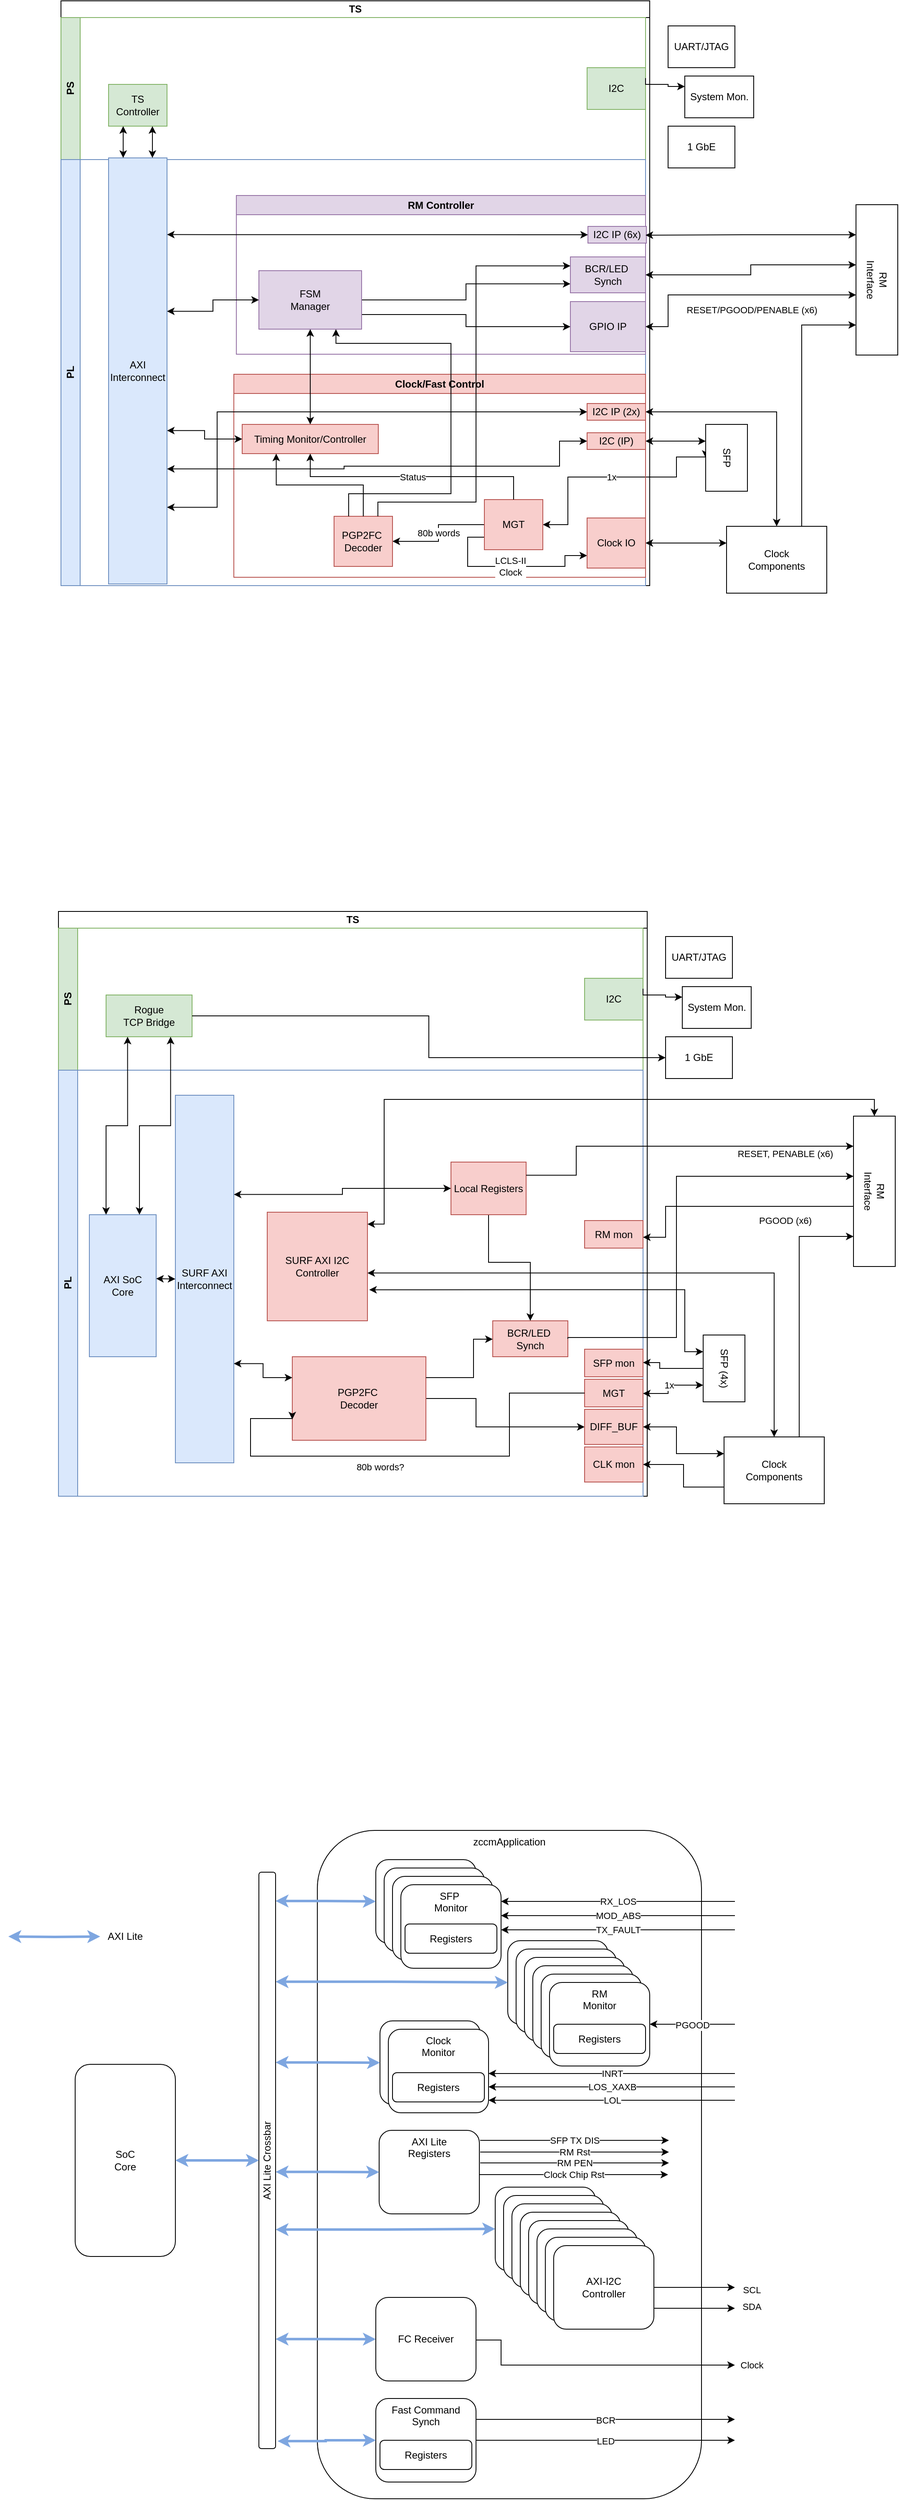 <mxfile version="24.7.7">
  <diagram name="Page-1" id="CqhaXGUnET5LxAteUmj5">
    <mxGraphModel dx="1045" dy="597" grid="1" gridSize="10" guides="1" tooltips="1" connect="1" arrows="1" fold="1" page="1" pageScale="1" pageWidth="850" pageHeight="1100" math="0" shadow="0">
      <root>
        <mxCell id="0" />
        <mxCell id="1" parent="0" />
        <mxCell id="jGBMA7z_mkr66HRz26Xp-48" value="zccmApplication" style="rounded=1;whiteSpace=wrap;html=1;verticalAlign=top;" vertex="1" parent="1">
          <mxGeometry x="380" y="2240" width="460" height="800" as="geometry" />
        </mxCell>
        <mxCell id="Aew9ZYFixLs8qTHqgGnk-2" value="TS" style="swimlane;whiteSpace=wrap;html=1;startSize=20;" parent="1" vertex="1">
          <mxGeometry x="73" y="50" width="705" height="700" as="geometry" />
        </mxCell>
        <mxCell id="Aew9ZYFixLs8qTHqgGnk-7" value="PS" style="swimlane;horizontal=0;whiteSpace=wrap;html=1;startSize=23;fillColor=#d5e8d4;strokeColor=#82b366;" parent="Aew9ZYFixLs8qTHqgGnk-2" vertex="1">
          <mxGeometry y="20" width="700" height="170" as="geometry">
            <mxRectangle y="20" width="50" height="40" as="alternateBounds" />
          </mxGeometry>
        </mxCell>
        <mxCell id="Aew9ZYFixLs8qTHqgGnk-25" value="I2C" style="rounded=0;whiteSpace=wrap;html=1;fillColor=#d5e8d4;strokeColor=#82b366;" parent="Aew9ZYFixLs8qTHqgGnk-7" vertex="1">
          <mxGeometry x="630" y="60" width="70" height="50" as="geometry" />
        </mxCell>
        <mxCell id="GRR1u5Q0CJ5hzIqDat_0-5" value="TS Controller" style="rounded=0;whiteSpace=wrap;html=1;fillColor=#d5e8d4;strokeColor=#82b366;" parent="Aew9ZYFixLs8qTHqgGnk-7" vertex="1">
          <mxGeometry x="57" y="80" width="70" height="50" as="geometry" />
        </mxCell>
        <mxCell id="Aew9ZYFixLs8qTHqgGnk-9" value="PL" style="swimlane;horizontal=0;whiteSpace=wrap;html=1;startSize=23;fillColor=#dae8fc;strokeColor=#6c8ebf;" parent="Aew9ZYFixLs8qTHqgGnk-2" vertex="1">
          <mxGeometry y="190" width="700" height="510" as="geometry">
            <mxRectangle y="30" width="50" height="40" as="alternateBounds" />
          </mxGeometry>
        </mxCell>
        <mxCell id="Aew9ZYFixLs8qTHqgGnk-12" value="AXI&lt;br&gt;Interconnect" style="rounded=0;whiteSpace=wrap;html=1;points=[[0,0,0,0,0],[0,0.25,0,0,0],[0,0.5,0,0,0],[0,0.75,0,0,0],[0,1,0,0,0],[0.25,0,0,0,0],[0.25,1,0,0,0],[0.5,0,0,0,0],[0.5,1,0,0,0],[0.75,0,0,0,0],[0.75,1,0,0,0],[1,0,0,0,0],[1,0.09,0,0,0],[1,0.18,0,0,0],[1,0.27,0,0,0],[1,0.36,0,0,0],[1,0.45,0,0,0],[1,0.55,0,0,0],[1,0.64,0,0,0],[1,0.73,0,0,0],[1,0.82,0,0,0],[1,0.91,0,0,0],[1,1,0,0,0]];fillColor=#dae8fc;strokeColor=#6c8ebf;" parent="Aew9ZYFixLs8qTHqgGnk-9" vertex="1">
          <mxGeometry x="57" y="-2" width="70" height="510" as="geometry" />
        </mxCell>
        <mxCell id="Aew9ZYFixLs8qTHqgGnk-63" value="RM Controller" style="swimlane;whiteSpace=wrap;html=1;shadow=0;fillColor=#e1d5e7;strokeColor=#9673a6;" parent="Aew9ZYFixLs8qTHqgGnk-9" vertex="1">
          <mxGeometry x="210" y="43" width="490" height="190" as="geometry">
            <mxRectangle x="210" y="43" width="110" height="30" as="alternateBounds" />
          </mxGeometry>
        </mxCell>
        <mxCell id="Aew9ZYFixLs8qTHqgGnk-15" value="I2C IP (6x)" style="rounded=0;whiteSpace=wrap;html=1;fillColor=#e1d5e7;strokeColor=#9673a6;" parent="Aew9ZYFixLs8qTHqgGnk-63" vertex="1">
          <mxGeometry x="421" y="37" width="70" height="20" as="geometry" />
        </mxCell>
        <mxCell id="Aew9ZYFixLs8qTHqgGnk-67" value="GPIO IP" style="rounded=0;whiteSpace=wrap;html=1;fillColor=#e1d5e7;strokeColor=#9673a6;" parent="Aew9ZYFixLs8qTHqgGnk-63" vertex="1">
          <mxGeometry x="400" y="127" width="90" height="60" as="geometry" />
        </mxCell>
        <mxCell id="cQSuOGyOB_pb9bCfW72r-6" style="edgeStyle=orthogonalEdgeStyle;rounded=0;orthogonalLoop=1;jettySize=auto;html=1;exitX=1;exitY=0.75;exitDx=0;exitDy=0;entryX=0;entryY=0.5;entryDx=0;entryDy=0;" parent="Aew9ZYFixLs8qTHqgGnk-63" source="cQSuOGyOB_pb9bCfW72r-3" target="Aew9ZYFixLs8qTHqgGnk-67" edge="1">
          <mxGeometry relative="1" as="geometry" />
        </mxCell>
        <mxCell id="cQSuOGyOB_pb9bCfW72r-7" style="edgeStyle=orthogonalEdgeStyle;rounded=0;orthogonalLoop=1;jettySize=auto;html=1;exitX=1;exitY=0.5;exitDx=0;exitDy=0;entryX=0;entryY=0.75;entryDx=0;entryDy=0;" parent="Aew9ZYFixLs8qTHqgGnk-63" source="cQSuOGyOB_pb9bCfW72r-3" target="cQSuOGyOB_pb9bCfW72r-4" edge="1">
          <mxGeometry relative="1" as="geometry" />
        </mxCell>
        <mxCell id="cQSuOGyOB_pb9bCfW72r-3" value="FSM&lt;br&gt;Manager" style="rounded=0;whiteSpace=wrap;html=1;fillColor=#e1d5e7;strokeColor=#9673a6;" parent="Aew9ZYFixLs8qTHqgGnk-63" vertex="1">
          <mxGeometry x="27" y="90" width="123" height="70" as="geometry" />
        </mxCell>
        <mxCell id="cQSuOGyOB_pb9bCfW72r-4" value="BCR/LED&amp;nbsp;&lt;br&gt;Synch" style="rounded=0;whiteSpace=wrap;html=1;fillColor=#e1d5e7;strokeColor=#9673a6;" parent="Aew9ZYFixLs8qTHqgGnk-63" vertex="1">
          <mxGeometry x="400" y="73.5" width="90" height="43" as="geometry" />
        </mxCell>
        <mxCell id="cQSuOGyOB_pb9bCfW72r-9" style="edgeStyle=orthogonalEdgeStyle;rounded=0;orthogonalLoop=1;jettySize=auto;html=1;exitX=0;exitY=0.5;exitDx=0;exitDy=0;entryX=1;entryY=0.18;entryDx=0;entryDy=0;entryPerimeter=0;startArrow=classic;startFill=1;" parent="Aew9ZYFixLs8qTHqgGnk-9" source="Aew9ZYFixLs8qTHqgGnk-15" target="Aew9ZYFixLs8qTHqgGnk-12" edge="1">
          <mxGeometry relative="1" as="geometry">
            <Array as="points">
              <mxPoint x="127" y="90" />
            </Array>
          </mxGeometry>
        </mxCell>
        <mxCell id="cQSuOGyOB_pb9bCfW72r-13" style="edgeStyle=orthogonalEdgeStyle;rounded=0;orthogonalLoop=1;jettySize=auto;html=1;exitX=0;exitY=0.5;exitDx=0;exitDy=0;entryX=1;entryY=0.36;entryDx=0;entryDy=0;entryPerimeter=0;startArrow=classic;startFill=1;" parent="Aew9ZYFixLs8qTHqgGnk-9" source="cQSuOGyOB_pb9bCfW72r-3" target="Aew9ZYFixLs8qTHqgGnk-12" edge="1">
          <mxGeometry relative="1" as="geometry" />
        </mxCell>
        <mxCell id="GRR1u5Q0CJ5hzIqDat_0-6" style="edgeStyle=orthogonalEdgeStyle;rounded=0;orthogonalLoop=1;jettySize=auto;html=1;exitX=0.25;exitY=1;exitDx=0;exitDy=0;entryX=0.25;entryY=0;entryDx=0;entryDy=0;entryPerimeter=0;startArrow=classic;startFill=1;" parent="Aew9ZYFixLs8qTHqgGnk-2" source="GRR1u5Q0CJ5hzIqDat_0-5" target="Aew9ZYFixLs8qTHqgGnk-12" edge="1">
          <mxGeometry relative="1" as="geometry" />
        </mxCell>
        <mxCell id="GRR1u5Q0CJ5hzIqDat_0-7" style="edgeStyle=orthogonalEdgeStyle;rounded=0;orthogonalLoop=1;jettySize=auto;html=1;exitX=0.75;exitY=1;exitDx=0;exitDy=0;entryX=0.75;entryY=0;entryDx=0;entryDy=0;entryPerimeter=0;startArrow=classic;startFill=1;" parent="Aew9ZYFixLs8qTHqgGnk-2" source="GRR1u5Q0CJ5hzIqDat_0-5" target="Aew9ZYFixLs8qTHqgGnk-12" edge="1">
          <mxGeometry relative="1" as="geometry" />
        </mxCell>
        <mxCell id="GRR1u5Q0CJ5hzIqDat_0-3" value="" style="edgeStyle=orthogonalEdgeStyle;rounded=0;orthogonalLoop=1;jettySize=auto;html=1;exitX=0.2;exitY=1;exitDx=0;exitDy=0;exitPerimeter=0;entryX=1;entryY=0.25;entryDx=0;entryDy=0;startArrow=classic;startFill=1;" parent="1" source="Aew9ZYFixLs8qTHqgGnk-18" target="Aew9ZYFixLs8qTHqgGnk-63" edge="1">
          <mxGeometry relative="1" as="geometry" />
        </mxCell>
        <mxCell id="Aew9ZYFixLs8qTHqgGnk-18" value="RM&lt;br&gt;Interface" style="rounded=0;whiteSpace=wrap;html=1;rotation=90;points=[[0,0,0,0,0],[0,0.2,0,0,0],[0,0.25,0,0,0],[0,0.4,0,0,0],[0,0.5,0,0,0],[0,0.6,0,0,0],[0,0.75,0,0,0],[0,0.8,0,0,0],[0,1,0,0,0],[0.2,1,0,0,0],[0.25,0,0,0,0],[0.4,1,0,0,0],[0.5,0,0,0,0],[0.6,1,0,0,0],[0.75,0,0,0,0],[0.8,1,0,0,0],[1,0,0,0,0],[1,0.25,0,0,0],[1,0.5,0,0,0],[1,0.75,0,0,0],[1,1,0,0,0]];" parent="1" vertex="1">
          <mxGeometry x="960" y="359" width="180" height="50" as="geometry" />
        </mxCell>
        <mxCell id="Aew9ZYFixLs8qTHqgGnk-44" value="1x" style="edgeStyle=orthogonalEdgeStyle;rounded=0;orthogonalLoop=1;jettySize=auto;html=1;exitX=0.5;exitY=1;exitDx=0;exitDy=0;entryX=1;entryY=0.5;entryDx=0;entryDy=0;startArrow=classic;startFill=1;" parent="1" source="Aew9ZYFixLs8qTHqgGnk-20" target="Aew9ZYFixLs8qTHqgGnk-32" edge="1">
          <mxGeometry relative="1" as="geometry">
            <Array as="points">
              <mxPoint x="810" y="596" />
              <mxPoint x="810" y="620" />
              <mxPoint x="680" y="620" />
              <mxPoint x="680" y="677" />
            </Array>
          </mxGeometry>
        </mxCell>
        <mxCell id="Aew9ZYFixLs8qTHqgGnk-57" style="edgeStyle=orthogonalEdgeStyle;rounded=0;orthogonalLoop=1;jettySize=auto;html=1;exitX=0.25;exitY=1;exitDx=0;exitDy=0;entryX=1;entryY=0.5;entryDx=0;entryDy=0;startArrow=classic;startFill=1;" parent="1" source="Aew9ZYFixLs8qTHqgGnk-20" target="Aew9ZYFixLs8qTHqgGnk-17" edge="1">
          <mxGeometry relative="1" as="geometry" />
        </mxCell>
        <mxCell id="Aew9ZYFixLs8qTHqgGnk-20" value="SFP" style="rounded=0;whiteSpace=wrap;html=1;rotation=90;" parent="1" vertex="1">
          <mxGeometry x="830" y="572" width="80" height="50" as="geometry" />
        </mxCell>
        <mxCell id="Aew9ZYFixLs8qTHqgGnk-23" value="System Mon." style="rounded=0;whiteSpace=wrap;html=1;rotation=0;" parent="1" vertex="1">
          <mxGeometry x="820" y="140" width="82.5" height="50" as="geometry" />
        </mxCell>
        <mxCell id="Aew9ZYFixLs8qTHqgGnk-49" style="edgeStyle=orthogonalEdgeStyle;rounded=0;orthogonalLoop=1;jettySize=auto;html=1;exitX=0.5;exitY=0;exitDx=0;exitDy=0;entryX=1;entryY=0.5;entryDx=0;entryDy=0;startArrow=classic;startFill=1;" parent="1" source="Aew9ZYFixLs8qTHqgGnk-27" target="Aew9ZYFixLs8qTHqgGnk-31" edge="1">
          <mxGeometry relative="1" as="geometry">
            <Array as="points">
              <mxPoint x="930" y="542" />
            </Array>
          </mxGeometry>
        </mxCell>
        <mxCell id="Aew9ZYFixLs8qTHqgGnk-51" style="edgeStyle=orthogonalEdgeStyle;rounded=0;orthogonalLoop=1;jettySize=auto;html=1;exitX=0;exitY=0.25;exitDx=0;exitDy=0;entryX=1;entryY=0.5;entryDx=0;entryDy=0;startArrow=classic;startFill=1;" parent="1" source="Aew9ZYFixLs8qTHqgGnk-27" target="Aew9ZYFixLs8qTHqgGnk-28" edge="1">
          <mxGeometry relative="1" as="geometry">
            <Array as="points">
              <mxPoint x="870" y="699" />
            </Array>
          </mxGeometry>
        </mxCell>
        <mxCell id="cQSuOGyOB_pb9bCfW72r-11" style="edgeStyle=orthogonalEdgeStyle;rounded=0;orthogonalLoop=1;jettySize=auto;html=1;exitX=0.75;exitY=0;exitDx=0;exitDy=0;entryX=0.8;entryY=1;entryDx=0;entryDy=0;entryPerimeter=0;" parent="1" source="Aew9ZYFixLs8qTHqgGnk-27" target="Aew9ZYFixLs8qTHqgGnk-18" edge="1">
          <mxGeometry relative="1" as="geometry">
            <Array as="points">
              <mxPoint x="960" y="438" />
            </Array>
          </mxGeometry>
        </mxCell>
        <mxCell id="Aew9ZYFixLs8qTHqgGnk-27" value="Clock&lt;br&gt;Components" style="rounded=0;whiteSpace=wrap;html=1;rotation=0;" parent="1" vertex="1">
          <mxGeometry x="870" y="679" width="120" height="80" as="geometry" />
        </mxCell>
        <mxCell id="Aew9ZYFixLs8qTHqgGnk-29" value="1 GbE" style="rounded=0;whiteSpace=wrap;html=1;rotation=0;" parent="1" vertex="1">
          <mxGeometry x="800" y="200" width="80" height="50" as="geometry" />
        </mxCell>
        <mxCell id="Aew9ZYFixLs8qTHqgGnk-30" value="UART/JTAG" style="rounded=0;whiteSpace=wrap;html=1;rotation=0;" parent="1" vertex="1">
          <mxGeometry x="800" y="80" width="80" height="50" as="geometry" />
        </mxCell>
        <mxCell id="Aew9ZYFixLs8qTHqgGnk-53" value="Clock/Fast Control" style="swimlane;whiteSpace=wrap;html=1;fillColor=#f8cecc;strokeColor=#b85450;" parent="1" vertex="1">
          <mxGeometry x="280" y="497" width="493" height="243" as="geometry">
            <mxRectangle x="280" y="497" width="140" height="30" as="alternateBounds" />
          </mxGeometry>
        </mxCell>
        <mxCell id="Aew9ZYFixLs8qTHqgGnk-33" value="Timing Monitor/Controller" style="rounded=0;whiteSpace=wrap;html=1;fillColor=#f8cecc;strokeColor=#b85450;" parent="Aew9ZYFixLs8qTHqgGnk-53" vertex="1">
          <mxGeometry x="10" y="60" width="163" height="35" as="geometry" />
        </mxCell>
        <mxCell id="Aew9ZYFixLs8qTHqgGnk-59" value="80b words" style="edgeStyle=orthogonalEdgeStyle;rounded=0;orthogonalLoop=1;jettySize=auto;html=1;exitX=0;exitY=0.5;exitDx=0;exitDy=0;entryX=1;entryY=0.5;entryDx=0;entryDy=0;" parent="Aew9ZYFixLs8qTHqgGnk-53" source="Aew9ZYFixLs8qTHqgGnk-32" target="Aew9ZYFixLs8qTHqgGnk-21" edge="1">
          <mxGeometry relative="1" as="geometry" />
        </mxCell>
        <mxCell id="cQSuOGyOB_pb9bCfW72r-1" value="LCLS-II&lt;br&gt;Clock" style="edgeStyle=orthogonalEdgeStyle;rounded=0;orthogonalLoop=1;jettySize=auto;html=1;exitX=0;exitY=0.75;exitDx=0;exitDy=0;entryX=0;entryY=0.75;entryDx=0;entryDy=0;" parent="Aew9ZYFixLs8qTHqgGnk-53" source="Aew9ZYFixLs8qTHqgGnk-32" target="Aew9ZYFixLs8qTHqgGnk-28" edge="1">
          <mxGeometry relative="1" as="geometry">
            <mxPoint x="50" y="-47" as="targetPoint" />
          </mxGeometry>
        </mxCell>
        <mxCell id="Aew9ZYFixLs8qTHqgGnk-32" value="MGT" style="rounded=0;whiteSpace=wrap;html=1;fillColor=#f8cecc;strokeColor=#b85450;" parent="Aew9ZYFixLs8qTHqgGnk-53" vertex="1">
          <mxGeometry x="300" y="150" width="70" height="60" as="geometry" />
        </mxCell>
        <mxCell id="Aew9ZYFixLs8qTHqgGnk-17" value="I2C (IP)" style="rounded=0;whiteSpace=wrap;html=1;fillColor=#f8cecc;strokeColor=#b85450;" parent="Aew9ZYFixLs8qTHqgGnk-53" vertex="1">
          <mxGeometry x="423" y="70" width="70" height="20" as="geometry" />
        </mxCell>
        <mxCell id="Aew9ZYFixLs8qTHqgGnk-21" value="PGP2FC&amp;nbsp;&lt;br&gt;Decoder" style="rounded=0;whiteSpace=wrap;html=1;fillColor=#f8cecc;strokeColor=#b85450;" parent="Aew9ZYFixLs8qTHqgGnk-53" vertex="1">
          <mxGeometry x="120" y="170" width="70" height="60" as="geometry" />
        </mxCell>
        <mxCell id="Aew9ZYFixLs8qTHqgGnk-28" value="Clock IO" style="rounded=0;whiteSpace=wrap;html=1;fillColor=#f8cecc;strokeColor=#b85450;" parent="Aew9ZYFixLs8qTHqgGnk-53" vertex="1">
          <mxGeometry x="423" y="172" width="70" height="60" as="geometry" />
        </mxCell>
        <mxCell id="Aew9ZYFixLs8qTHqgGnk-31" value="I2C IP (2x)" style="rounded=0;whiteSpace=wrap;html=1;fillColor=#f8cecc;strokeColor=#b85450;" parent="Aew9ZYFixLs8qTHqgGnk-53" vertex="1">
          <mxGeometry x="423" y="35" width="70" height="20" as="geometry" />
        </mxCell>
        <mxCell id="Aew9ZYFixLs8qTHqgGnk-42" value="Status" style="edgeStyle=orthogonalEdgeStyle;rounded=0;orthogonalLoop=1;jettySize=auto;html=1;exitX=0.5;exitY=0;exitDx=0;exitDy=0;entryX=0.5;entryY=1;entryDx=0;entryDy=0;" parent="Aew9ZYFixLs8qTHqgGnk-53" source="Aew9ZYFixLs8qTHqgGnk-32" target="Aew9ZYFixLs8qTHqgGnk-33" edge="1">
          <mxGeometry x="-0.004" relative="1" as="geometry">
            <mxPoint as="offset" />
          </mxGeometry>
        </mxCell>
        <mxCell id="Aew9ZYFixLs8qTHqgGnk-39" style="edgeStyle=orthogonalEdgeStyle;rounded=0;orthogonalLoop=1;jettySize=auto;html=1;exitX=0.25;exitY=1;exitDx=0;exitDy=0;entryX=0.5;entryY=0;entryDx=0;entryDy=0;startArrow=classic;startFill=1;endArrow=none;endFill=0;" parent="Aew9ZYFixLs8qTHqgGnk-53" source="Aew9ZYFixLs8qTHqgGnk-33" target="Aew9ZYFixLs8qTHqgGnk-21" edge="1">
          <mxGeometry relative="1" as="geometry" />
        </mxCell>
        <mxCell id="cQSuOGyOB_pb9bCfW72r-2" style="edgeStyle=orthogonalEdgeStyle;rounded=0;orthogonalLoop=1;jettySize=auto;html=1;exitX=1;exitY=0.25;exitDx=0;exitDy=0;entryX=0;entryY=0.25;entryDx=0;entryDy=0;" parent="1" source="Aew9ZYFixLs8qTHqgGnk-25" target="Aew9ZYFixLs8qTHqgGnk-23" edge="1">
          <mxGeometry relative="1" as="geometry">
            <Array as="points">
              <mxPoint x="773" y="150" />
              <mxPoint x="800" y="150" />
            </Array>
          </mxGeometry>
        </mxCell>
        <mxCell id="cQSuOGyOB_pb9bCfW72r-5" style="edgeStyle=orthogonalEdgeStyle;rounded=0;orthogonalLoop=1;jettySize=auto;html=1;exitX=0.75;exitY=0;exitDx=0;exitDy=0;entryX=0;entryY=0.25;entryDx=0;entryDy=0;" parent="1" source="Aew9ZYFixLs8qTHqgGnk-21" target="cQSuOGyOB_pb9bCfW72r-4" edge="1">
          <mxGeometry relative="1" as="geometry">
            <Array as="points">
              <mxPoint x="453" y="650" />
              <mxPoint x="570" y="650" />
              <mxPoint x="570" y="367" />
            </Array>
          </mxGeometry>
        </mxCell>
        <mxCell id="cQSuOGyOB_pb9bCfW72r-8" style="edgeStyle=orthogonalEdgeStyle;rounded=0;orthogonalLoop=1;jettySize=auto;html=1;exitX=0.5;exitY=0;exitDx=0;exitDy=0;entryX=0.5;entryY=1;entryDx=0;entryDy=0;startArrow=classic;startFill=1;" parent="1" source="Aew9ZYFixLs8qTHqgGnk-33" target="cQSuOGyOB_pb9bCfW72r-3" edge="1">
          <mxGeometry relative="1" as="geometry" />
        </mxCell>
        <mxCell id="cQSuOGyOB_pb9bCfW72r-10" style="edgeStyle=orthogonalEdgeStyle;rounded=0;orthogonalLoop=1;jettySize=auto;html=1;exitX=0;exitY=0.5;exitDx=0;exitDy=0;entryX=1;entryY=0.64;entryDx=0;entryDy=0;entryPerimeter=0;startArrow=classic;startFill=1;" parent="1" source="Aew9ZYFixLs8qTHqgGnk-33" target="Aew9ZYFixLs8qTHqgGnk-12" edge="1">
          <mxGeometry relative="1" as="geometry" />
        </mxCell>
        <mxCell id="cQSuOGyOB_pb9bCfW72r-12" style="edgeStyle=orthogonalEdgeStyle;rounded=0;orthogonalLoop=1;jettySize=auto;html=1;exitX=0.25;exitY=0;exitDx=0;exitDy=0;entryX=0.75;entryY=1;entryDx=0;entryDy=0;" parent="1" source="Aew9ZYFixLs8qTHqgGnk-21" target="cQSuOGyOB_pb9bCfW72r-3" edge="1">
          <mxGeometry relative="1" as="geometry">
            <Array as="points">
              <mxPoint x="418" y="640" />
              <mxPoint x="540" y="640" />
              <mxPoint x="540" y="460" />
              <mxPoint x="402" y="460" />
            </Array>
          </mxGeometry>
        </mxCell>
        <mxCell id="GRR1u5Q0CJ5hzIqDat_0-1" value="RESET/PGOOD/PENABLE (x6)" style="edgeStyle=orthogonalEdgeStyle;rounded=0;orthogonalLoop=1;jettySize=auto;html=1;exitX=1;exitY=0.5;exitDx=0;exitDy=0;entryX=0.6;entryY=1;entryDx=0;entryDy=0;startArrow=classic;startFill=1;entryPerimeter=0;" parent="1" source="Aew9ZYFixLs8qTHqgGnk-67" target="Aew9ZYFixLs8qTHqgGnk-18" edge="1">
          <mxGeometry x="0.138" y="-18" relative="1" as="geometry">
            <Array as="points">
              <mxPoint x="800" y="440" />
              <mxPoint x="800" y="402" />
            </Array>
            <mxPoint as="offset" />
          </mxGeometry>
        </mxCell>
        <mxCell id="GRR1u5Q0CJ5hzIqDat_0-2" style="edgeStyle=orthogonalEdgeStyle;rounded=0;orthogonalLoop=1;jettySize=auto;html=1;exitX=1;exitY=0.5;exitDx=0;exitDy=0;entryX=0.4;entryY=1;entryDx=0;entryDy=0;startArrow=classic;startFill=1;entryPerimeter=0;" parent="1" source="cQSuOGyOB_pb9bCfW72r-4" target="Aew9ZYFixLs8qTHqgGnk-18" edge="1">
          <mxGeometry relative="1" as="geometry" />
        </mxCell>
        <mxCell id="Aew9ZYFixLs8qTHqgGnk-58" style="edgeStyle=orthogonalEdgeStyle;rounded=0;orthogonalLoop=1;jettySize=auto;html=1;exitX=1;exitY=0.73;exitDx=0;exitDy=0;entryX=0;entryY=0.5;entryDx=0;entryDy=0;startArrow=classic;startFill=1;exitPerimeter=0;" parent="1" source="Aew9ZYFixLs8qTHqgGnk-12" target="Aew9ZYFixLs8qTHqgGnk-17" edge="1">
          <mxGeometry relative="1" as="geometry">
            <Array as="points">
              <mxPoint x="412" y="610" />
              <mxPoint x="412" y="607" />
              <mxPoint x="670" y="607" />
              <mxPoint x="670" y="577" />
            </Array>
          </mxGeometry>
        </mxCell>
        <mxCell id="Aew9ZYFixLs8qTHqgGnk-60" style="edgeStyle=orthogonalEdgeStyle;rounded=0;orthogonalLoop=1;jettySize=auto;html=1;exitX=1;exitY=0.82;exitDx=0;exitDy=0;entryX=0;entryY=0.5;entryDx=0;entryDy=0;startArrow=classic;startFill=1;exitPerimeter=0;" parent="1" source="Aew9ZYFixLs8qTHqgGnk-12" target="Aew9ZYFixLs8qTHqgGnk-31" edge="1">
          <mxGeometry relative="1" as="geometry">
            <Array as="points">
              <mxPoint x="260" y="656" />
              <mxPoint x="260" y="542" />
            </Array>
          </mxGeometry>
        </mxCell>
        <mxCell id="hc3b9Kr4oLnEkPz5UK-X-1" value="TS" style="swimlane;whiteSpace=wrap;html=1;startSize=20;" parent="1" vertex="1">
          <mxGeometry x="70" y="1140" width="705" height="700" as="geometry" />
        </mxCell>
        <mxCell id="hc3b9Kr4oLnEkPz5UK-X-2" value="PS" style="swimlane;horizontal=0;whiteSpace=wrap;html=1;startSize=23;fillColor=#d5e8d4;strokeColor=#82b366;" parent="hc3b9Kr4oLnEkPz5UK-X-1" vertex="1">
          <mxGeometry y="20" width="700" height="170" as="geometry">
            <mxRectangle y="20" width="50" height="40" as="alternateBounds" />
          </mxGeometry>
        </mxCell>
        <mxCell id="hc3b9Kr4oLnEkPz5UK-X-3" value="I2C" style="rounded=0;whiteSpace=wrap;html=1;fillColor=#d5e8d4;strokeColor=#82b366;" parent="hc3b9Kr4oLnEkPz5UK-X-2" vertex="1">
          <mxGeometry x="630" y="60" width="70" height="50" as="geometry" />
        </mxCell>
        <mxCell id="hc3b9Kr4oLnEkPz5UK-X-4" value="Rogue&lt;br&gt;TCP Bridge" style="rounded=0;whiteSpace=wrap;html=1;fillColor=#d5e8d4;strokeColor=#82b366;" parent="hc3b9Kr4oLnEkPz5UK-X-2" vertex="1">
          <mxGeometry x="57" y="80" width="103" height="50" as="geometry" />
        </mxCell>
        <mxCell id="hc3b9Kr4oLnEkPz5UK-X-5" value="PL" style="swimlane;horizontal=0;whiteSpace=wrap;html=1;startSize=23;fillColor=#dae8fc;strokeColor=#6c8ebf;" parent="hc3b9Kr4oLnEkPz5UK-X-1" vertex="1">
          <mxGeometry y="190" width="700" height="510" as="geometry">
            <mxRectangle y="30" width="50" height="40" as="alternateBounds" />
          </mxGeometry>
        </mxCell>
        <mxCell id="hc3b9Kr4oLnEkPz5UK-X-6" value="SURF AXI&lt;br&gt;Interconnect" style="rounded=0;whiteSpace=wrap;html=1;points=[[0,0,0,0,0],[0,0.25,0,0,0],[0,0.5,0,0,0],[0,0.75,0,0,0],[0,1,0,0,0],[0.25,0,0,0,0],[0.25,1,0,0,0],[0.5,0,0,0,0],[0.5,1,0,0,0],[0.75,0,0,0,0],[0.75,1,0,0,0],[1,0,0,0,0],[1,0.09,0,0,0],[1,0.18,0,0,0],[1,0.27,0,0,0],[1,0.36,0,0,0],[1,0.45,0,0,0],[1,0.55,0,0,0],[1,0.64,0,0,0],[1,0.73,0,0,0],[1,0.82,0,0,0],[1,0.91,0,0,0],[1,1,0,0,0]];fillColor=#dae8fc;strokeColor=#6c8ebf;" parent="hc3b9Kr4oLnEkPz5UK-X-5" vertex="1">
          <mxGeometry x="140" y="30" width="70" height="440" as="geometry" />
        </mxCell>
        <mxCell id="bX1xt0Oss3ZW4KLkm2Nj-4" style="edgeStyle=orthogonalEdgeStyle;rounded=0;orthogonalLoop=1;jettySize=auto;html=1;exitX=1;exitY=0.5;exitDx=0;exitDy=0;entryX=0;entryY=0.5;entryDx=0;entryDy=0;" parent="hc3b9Kr4oLnEkPz5UK-X-5" source="hc3b9Kr4oLnEkPz5UK-X-36" target="hc3b9Kr4oLnEkPz5UK-X-37" edge="1">
          <mxGeometry relative="1" as="geometry">
            <Array as="points">
              <mxPoint x="500" y="393" />
              <mxPoint x="500" y="427" />
            </Array>
          </mxGeometry>
        </mxCell>
        <mxCell id="hc3b9Kr4oLnEkPz5UK-X-36" value="PGP2FC&amp;nbsp;&lt;br&gt;Decoder" style="rounded=0;whiteSpace=wrap;html=1;fillColor=#f8cecc;strokeColor=#b85450;" parent="hc3b9Kr4oLnEkPz5UK-X-5" vertex="1">
          <mxGeometry x="280" y="343" width="160" height="100" as="geometry" />
        </mxCell>
        <mxCell id="hc3b9Kr4oLnEkPz5UK-X-13" value="BCR/LED&amp;nbsp;&lt;br&gt;Synch" style="rounded=0;whiteSpace=wrap;html=1;fillColor=#f8cecc;strokeColor=#b85450;" parent="hc3b9Kr4oLnEkPz5UK-X-5" vertex="1">
          <mxGeometry x="520" y="300" width="90" height="43" as="geometry" />
        </mxCell>
        <mxCell id="bX1xt0Oss3ZW4KLkm2Nj-2" value="SFP mon" style="rounded=0;whiteSpace=wrap;html=1;fillColor=#f8cecc;strokeColor=#b85450;" parent="hc3b9Kr4oLnEkPz5UK-X-5" vertex="1">
          <mxGeometry x="630" y="334" width="70" height="33" as="geometry" />
        </mxCell>
        <mxCell id="hc3b9Kr4oLnEkPz5UK-X-34" value="MGT" style="rounded=0;whiteSpace=wrap;html=1;fillColor=#f8cecc;strokeColor=#b85450;" parent="hc3b9Kr4oLnEkPz5UK-X-5" vertex="1">
          <mxGeometry x="630" y="370" width="70" height="33" as="geometry" />
        </mxCell>
        <mxCell id="hc3b9Kr4oLnEkPz5UK-X-37" value="DIFF_BUF" style="rounded=0;whiteSpace=wrap;html=1;fillColor=#f8cecc;strokeColor=#b85450;" parent="hc3b9Kr4oLnEkPz5UK-X-5" vertex="1">
          <mxGeometry x="630" y="406" width="70" height="42" as="geometry" />
        </mxCell>
        <mxCell id="bX1xt0Oss3ZW4KLkm2Nj-1" style="edgeStyle=orthogonalEdgeStyle;rounded=0;orthogonalLoop=1;jettySize=auto;html=1;exitX=0;exitY=0.25;exitDx=0;exitDy=0;entryX=1;entryY=0.73;entryDx=0;entryDy=0;entryPerimeter=0;startArrow=classic;startFill=1;" parent="hc3b9Kr4oLnEkPz5UK-X-5" source="hc3b9Kr4oLnEkPz5UK-X-36" target="hc3b9Kr4oLnEkPz5UK-X-6" edge="1">
          <mxGeometry relative="1" as="geometry" />
        </mxCell>
        <mxCell id="hc3b9Kr4oLnEkPz5UK-X-42" style="edgeStyle=orthogonalEdgeStyle;rounded=0;orthogonalLoop=1;jettySize=auto;html=1;entryX=0;entryY=0.5;entryDx=0;entryDy=0;exitX=1;exitY=0.25;exitDx=0;exitDy=0;" parent="hc3b9Kr4oLnEkPz5UK-X-5" source="hc3b9Kr4oLnEkPz5UK-X-36" target="hc3b9Kr4oLnEkPz5UK-X-13" edge="1">
          <mxGeometry relative="1" as="geometry">
            <Array as="points">
              <mxPoint x="497" y="368" />
              <mxPoint x="497" y="322" />
              <mxPoint x="520" y="322" />
            </Array>
            <mxPoint x="380" y="400" as="sourcePoint" />
          </mxGeometry>
        </mxCell>
        <mxCell id="hc3b9Kr4oLnEkPz5UK-X-32" value="80b words?" style="edgeStyle=orthogonalEdgeStyle;rounded=0;orthogonalLoop=1;jettySize=auto;html=1;exitX=0;exitY=0.5;exitDx=0;exitDy=0;entryX=0;entryY=0.75;entryDx=0;entryDy=0;" parent="hc3b9Kr4oLnEkPz5UK-X-5" source="hc3b9Kr4oLnEkPz5UK-X-34" target="hc3b9Kr4oLnEkPz5UK-X-36" edge="1">
          <mxGeometry x="0.121" y="13" relative="1" as="geometry">
            <Array as="points">
              <mxPoint x="540" y="386" />
              <mxPoint x="540" y="462" />
              <mxPoint x="230" y="462" />
              <mxPoint x="230" y="417" />
              <mxPoint x="280" y="417" />
            </Array>
            <mxPoint as="offset" />
            <mxPoint x="280" y="367" as="targetPoint" />
          </mxGeometry>
        </mxCell>
        <mxCell id="bX1xt0Oss3ZW4KLkm2Nj-5" value="RM mon" style="rounded=0;whiteSpace=wrap;html=1;fillColor=#f8cecc;strokeColor=#b85450;" parent="hc3b9Kr4oLnEkPz5UK-X-5" vertex="1">
          <mxGeometry x="630" y="180" width="70" height="33" as="geometry" />
        </mxCell>
        <mxCell id="bX1xt0Oss3ZW4KLkm2Nj-9" style="edgeStyle=orthogonalEdgeStyle;rounded=0;orthogonalLoop=1;jettySize=auto;html=1;exitX=0.5;exitY=1;exitDx=0;exitDy=0;entryX=0.5;entryY=0;entryDx=0;entryDy=0;" parent="hc3b9Kr4oLnEkPz5UK-X-5" source="bX1xt0Oss3ZW4KLkm2Nj-6" target="hc3b9Kr4oLnEkPz5UK-X-13" edge="1">
          <mxGeometry relative="1" as="geometry">
            <Array as="points">
              <mxPoint x="515" y="230" />
              <mxPoint x="565" y="230" />
            </Array>
          </mxGeometry>
        </mxCell>
        <mxCell id="bX1xt0Oss3ZW4KLkm2Nj-6" value="Local Registers" style="rounded=0;whiteSpace=wrap;html=1;fillColor=#f8cecc;strokeColor=#b85450;" parent="hc3b9Kr4oLnEkPz5UK-X-5" vertex="1">
          <mxGeometry x="470" y="110" width="90" height="63" as="geometry" />
        </mxCell>
        <mxCell id="bX1xt0Oss3ZW4KLkm2Nj-7" style="edgeStyle=orthogonalEdgeStyle;rounded=0;orthogonalLoop=1;jettySize=auto;html=1;exitX=0;exitY=0.5;exitDx=0;exitDy=0;entryX=1;entryY=0.27;entryDx=0;entryDy=0;entryPerimeter=0;startArrow=classic;startFill=1;" parent="hc3b9Kr4oLnEkPz5UK-X-5" source="bX1xt0Oss3ZW4KLkm2Nj-6" target="hc3b9Kr4oLnEkPz5UK-X-6" edge="1">
          <mxGeometry relative="1" as="geometry" />
        </mxCell>
        <mxCell id="bX1xt0Oss3ZW4KLkm2Nj-11" value="CLK mon" style="rounded=0;whiteSpace=wrap;html=1;fillColor=#f8cecc;strokeColor=#b85450;" parent="hc3b9Kr4oLnEkPz5UK-X-5" vertex="1">
          <mxGeometry x="630" y="451" width="70" height="42" as="geometry" />
        </mxCell>
        <mxCell id="bX1xt0Oss3ZW4KLkm2Nj-29" value="SURF AXI I2C &lt;br&gt;Controller" style="rounded=0;whiteSpace=wrap;html=1;fillColor=#f8cecc;strokeColor=#b85450;points=[[0,0,0,0,0],[0,0.25,0,0,0],[0,0.5,0,0,0],[0,0.75,0,0,0],[0,1,0,0,0],[0.25,0,0,0,0],[0.25,1,0,0,0],[0.5,0,0,0,0],[0.5,1,0,0,0],[0.75,0,0,0,0],[0.75,1,0,0,0],[1,0,0,0,0],[1,0.11,0,0,0],[1,0.22,0,0,0],[1,0.33,0,0,0],[1,0.44,0,0,0],[1,0.56,0,0,0],[1,0.67,0,0,0],[1,0.78,0,0,0],[1,0.89,0,0,0],[1,1,0,0,0]];" parent="hc3b9Kr4oLnEkPz5UK-X-5" vertex="1">
          <mxGeometry x="250" y="170" width="120" height="130" as="geometry" />
        </mxCell>
        <mxCell id="jGBMA7z_mkr66HRz26Xp-26" value="AXI SoC&lt;br&gt;Core" style="rounded=0;whiteSpace=wrap;html=1;points=[[0,0,0,0,0],[0,0.25,0,0,0],[0,0.5,0,0,0],[0,0.75,0,0,0],[0,1,0,0,0],[0.25,0,0,0,0],[0.25,1,0,0,0],[0.5,0,0,0,0],[0.5,1,0,0,0],[0.75,0,0,0,0],[0.75,1,0,0,0],[1,0,0,0,0],[1,0.09,0,0,0],[1,0.18,0,0,0],[1,0.27,0,0,0],[1,0.36,0,0,0],[1,0.45,0,0,0],[1,0.55,0,0,0],[1,0.64,0,0,0],[1,0.73,0,0,0],[1,0.82,0,0,0],[1,0.91,0,0,0],[1,1,0,0,0]];fillColor=#dae8fc;strokeColor=#6c8ebf;" vertex="1" parent="hc3b9Kr4oLnEkPz5UK-X-5">
          <mxGeometry x="37" y="173" width="80" height="170" as="geometry" />
        </mxCell>
        <mxCell id="jGBMA7z_mkr66HRz26Xp-27" style="edgeStyle=orthogonalEdgeStyle;rounded=0;orthogonalLoop=1;jettySize=auto;html=1;exitX=1;exitY=0.45;exitDx=0;exitDy=0;exitPerimeter=0;entryX=0;entryY=0.5;entryDx=0;entryDy=0;entryPerimeter=0;startArrow=classic;startFill=1;" edge="1" parent="hc3b9Kr4oLnEkPz5UK-X-5" source="jGBMA7z_mkr66HRz26Xp-26" target="hc3b9Kr4oLnEkPz5UK-X-6">
          <mxGeometry relative="1" as="geometry">
            <Array as="points">
              <mxPoint x="117" y="250" />
            </Array>
          </mxGeometry>
        </mxCell>
        <mxCell id="hc3b9Kr4oLnEkPz5UK-X-16" style="edgeStyle=orthogonalEdgeStyle;rounded=0;orthogonalLoop=1;jettySize=auto;html=1;exitX=0.25;exitY=1;exitDx=0;exitDy=0;entryX=0.25;entryY=0;entryDx=0;entryDy=0;entryPerimeter=0;startArrow=classic;startFill=1;" parent="hc3b9Kr4oLnEkPz5UK-X-1" source="hc3b9Kr4oLnEkPz5UK-X-4" target="jGBMA7z_mkr66HRz26Xp-26" edge="1">
          <mxGeometry relative="1" as="geometry" />
        </mxCell>
        <mxCell id="hc3b9Kr4oLnEkPz5UK-X-17" style="edgeStyle=orthogonalEdgeStyle;rounded=0;orthogonalLoop=1;jettySize=auto;html=1;exitX=0.75;exitY=1;exitDx=0;exitDy=0;entryX=0.75;entryY=0;entryDx=0;entryDy=0;entryPerimeter=0;startArrow=classic;startFill=1;" parent="hc3b9Kr4oLnEkPz5UK-X-1" source="hc3b9Kr4oLnEkPz5UK-X-4" target="jGBMA7z_mkr66HRz26Xp-26" edge="1">
          <mxGeometry relative="1" as="geometry" />
        </mxCell>
        <mxCell id="hc3b9Kr4oLnEkPz5UK-X-18" value="" style="edgeStyle=orthogonalEdgeStyle;rounded=0;orthogonalLoop=1;jettySize=auto;html=1;exitX=0;exitY=0.5;exitDx=0;exitDy=0;exitPerimeter=0;entryX=1;entryY=0.11;entryDx=0;entryDy=0;startArrow=classic;startFill=1;entryPerimeter=0;" parent="1" source="hc3b9Kr4oLnEkPz5UK-X-19" target="bX1xt0Oss3ZW4KLkm2Nj-29" edge="1">
          <mxGeometry relative="1" as="geometry">
            <mxPoint x="770" y="1420.5" as="targetPoint" />
            <Array as="points">
              <mxPoint x="1047" y="1365" />
              <mxPoint x="460" y="1365" />
              <mxPoint x="460" y="1514" />
            </Array>
          </mxGeometry>
        </mxCell>
        <mxCell id="hc3b9Kr4oLnEkPz5UK-X-19" value="RM&lt;br&gt;Interface" style="rounded=0;whiteSpace=wrap;html=1;rotation=90;points=[[0,0,0,0,0],[0,0.2,0,0,0],[0,0.25,0,0,0],[0,0.4,0,0,0],[0,0.5,0,0,0],[0,0.6,0,0,0],[0,0.75,0,0,0],[0,0.8,0,0,0],[0,1,0,0,0],[0.2,1,0,0,0],[0.25,0,0,0,0],[0.4,1,0,0,0],[0.5,0,0,0,0],[0.6,1,0,0,0],[0.75,0,0,0,0],[0.8,1,0,0,0],[1,0,0,0,0],[1,0.25,0,0,0],[1,0.5,0,0,0],[1,0.75,0,0,0],[1,1,0,0,0]];" parent="1" vertex="1">
          <mxGeometry x="957" y="1450" width="180" height="50" as="geometry" />
        </mxCell>
        <mxCell id="hc3b9Kr4oLnEkPz5UK-X-20" value="1x" style="edgeStyle=orthogonalEdgeStyle;rounded=0;orthogonalLoop=1;jettySize=auto;html=1;exitX=0.75;exitY=1;exitDx=0;exitDy=0;entryX=1;entryY=0.5;entryDx=0;entryDy=0;startArrow=classic;startFill=1;" parent="1" source="hc3b9Kr4oLnEkPz5UK-X-22" target="hc3b9Kr4oLnEkPz5UK-X-34" edge="1">
          <mxGeometry x="-0.004" relative="1" as="geometry">
            <Array as="points">
              <mxPoint x="800" y="1707" />
              <mxPoint x="800" y="1717" />
              <mxPoint x="770" y="1717" />
            </Array>
            <mxPoint as="offset" />
          </mxGeometry>
        </mxCell>
        <mxCell id="hc3b9Kr4oLnEkPz5UK-X-21" style="edgeStyle=orthogonalEdgeStyle;rounded=0;orthogonalLoop=1;jettySize=auto;html=1;exitX=0.25;exitY=1;exitDx=0;exitDy=0;entryX=1.018;entryY=0.714;entryDx=0;entryDy=0;startArrow=classic;startFill=1;entryPerimeter=0;" parent="1" source="hc3b9Kr4oLnEkPz5UK-X-22" target="bX1xt0Oss3ZW4KLkm2Nj-29" edge="1">
          <mxGeometry relative="1" as="geometry">
            <mxPoint x="770" y="1667" as="targetPoint" />
            <Array as="points">
              <mxPoint x="820" y="1667" />
              <mxPoint x="820" y="1593" />
            </Array>
          </mxGeometry>
        </mxCell>
        <mxCell id="bX1xt0Oss3ZW4KLkm2Nj-3" style="edgeStyle=orthogonalEdgeStyle;rounded=0;orthogonalLoop=1;jettySize=auto;html=1;exitX=0.5;exitY=1;exitDx=0;exitDy=0;entryX=1;entryY=0.5;entryDx=0;entryDy=0;" parent="1" source="hc3b9Kr4oLnEkPz5UK-X-22" target="bX1xt0Oss3ZW4KLkm2Nj-2" edge="1">
          <mxGeometry relative="1" as="geometry">
            <mxPoint x="770" y="1708.5" as="targetPoint" />
            <Array as="points">
              <mxPoint x="790" y="1687" />
              <mxPoint x="790" y="1680" />
              <mxPoint x="770" y="1680" />
            </Array>
          </mxGeometry>
        </mxCell>
        <mxCell id="hc3b9Kr4oLnEkPz5UK-X-22" value="SFP (4x)" style="rounded=0;whiteSpace=wrap;html=1;rotation=90;" parent="1" vertex="1">
          <mxGeometry x="827" y="1662" width="80" height="50" as="geometry" />
        </mxCell>
        <mxCell id="hc3b9Kr4oLnEkPz5UK-X-23" value="System Mon." style="rounded=0;whiteSpace=wrap;html=1;rotation=0;" parent="1" vertex="1">
          <mxGeometry x="817" y="1230" width="82.5" height="50" as="geometry" />
        </mxCell>
        <mxCell id="hc3b9Kr4oLnEkPz5UK-X-24" style="edgeStyle=orthogonalEdgeStyle;rounded=0;orthogonalLoop=1;jettySize=auto;html=1;exitX=0.5;exitY=0;exitDx=0;exitDy=0;entryX=1;entryY=0.56;entryDx=0;entryDy=0;startArrow=classic;startFill=1;entryPerimeter=0;" parent="1" source="hc3b9Kr4oLnEkPz5UK-X-27" target="bX1xt0Oss3ZW4KLkm2Nj-29" edge="1">
          <mxGeometry relative="1" as="geometry">
            <Array as="points">
              <mxPoint x="927" y="1573" />
            </Array>
            <mxPoint x="770" y="1632" as="targetPoint" />
          </mxGeometry>
        </mxCell>
        <mxCell id="hc3b9Kr4oLnEkPz5UK-X-25" style="edgeStyle=orthogonalEdgeStyle;rounded=0;orthogonalLoop=1;jettySize=auto;html=1;exitX=0;exitY=0.25;exitDx=0;exitDy=0;entryX=1;entryY=0.5;entryDx=0;entryDy=0;startArrow=classic;startFill=1;" parent="1" source="hc3b9Kr4oLnEkPz5UK-X-27" target="hc3b9Kr4oLnEkPz5UK-X-37" edge="1">
          <mxGeometry relative="1" as="geometry">
            <Array as="points">
              <mxPoint x="810" y="1789" />
              <mxPoint x="810" y="1757" />
            </Array>
          </mxGeometry>
        </mxCell>
        <mxCell id="hc3b9Kr4oLnEkPz5UK-X-26" style="edgeStyle=orthogonalEdgeStyle;rounded=0;orthogonalLoop=1;jettySize=auto;html=1;exitX=0.75;exitY=0;exitDx=0;exitDy=0;entryX=0.8;entryY=1;entryDx=0;entryDy=0;entryPerimeter=0;" parent="1" source="hc3b9Kr4oLnEkPz5UK-X-27" target="hc3b9Kr4oLnEkPz5UK-X-19" edge="1">
          <mxGeometry relative="1" as="geometry">
            <Array as="points">
              <mxPoint x="957" y="1529" />
            </Array>
          </mxGeometry>
        </mxCell>
        <mxCell id="bX1xt0Oss3ZW4KLkm2Nj-12" style="edgeStyle=orthogonalEdgeStyle;rounded=0;orthogonalLoop=1;jettySize=auto;html=1;exitX=0;exitY=0.75;exitDx=0;exitDy=0;entryX=1;entryY=0.5;entryDx=0;entryDy=0;" parent="1" source="hc3b9Kr4oLnEkPz5UK-X-27" target="bX1xt0Oss3ZW4KLkm2Nj-11" edge="1">
          <mxGeometry relative="1" as="geometry" />
        </mxCell>
        <mxCell id="hc3b9Kr4oLnEkPz5UK-X-27" value="Clock&lt;br&gt;Components" style="rounded=0;whiteSpace=wrap;html=1;rotation=0;" parent="1" vertex="1">
          <mxGeometry x="867" y="1769" width="120" height="80" as="geometry" />
        </mxCell>
        <mxCell id="hc3b9Kr4oLnEkPz5UK-X-28" value="1 GbE" style="rounded=0;whiteSpace=wrap;html=1;rotation=0;" parent="1" vertex="1">
          <mxGeometry x="797" y="1290" width="80" height="50" as="geometry" />
        </mxCell>
        <mxCell id="hc3b9Kr4oLnEkPz5UK-X-29" value="UART/JTAG" style="rounded=0;whiteSpace=wrap;html=1;rotation=0;" parent="1" vertex="1">
          <mxGeometry x="797" y="1170" width="80" height="50" as="geometry" />
        </mxCell>
        <mxCell id="hc3b9Kr4oLnEkPz5UK-X-41" style="edgeStyle=orthogonalEdgeStyle;rounded=0;orthogonalLoop=1;jettySize=auto;html=1;exitX=1;exitY=0.25;exitDx=0;exitDy=0;entryX=0;entryY=0.25;entryDx=0;entryDy=0;" parent="1" source="hc3b9Kr4oLnEkPz5UK-X-3" target="hc3b9Kr4oLnEkPz5UK-X-23" edge="1">
          <mxGeometry relative="1" as="geometry">
            <Array as="points">
              <mxPoint x="770" y="1240" />
              <mxPoint x="797" y="1240" />
            </Array>
          </mxGeometry>
        </mxCell>
        <mxCell id="hc3b9Kr4oLnEkPz5UK-X-46" value="PGOOD (x6)" style="edgeStyle=orthogonalEdgeStyle;rounded=0;orthogonalLoop=1;jettySize=auto;html=1;exitX=1;exitY=0.5;exitDx=0;exitDy=0;entryX=0.6;entryY=1;entryDx=0;entryDy=0;startArrow=classic;startFill=1;entryPerimeter=0;endArrow=none;endFill=0;" parent="1" target="hc3b9Kr4oLnEkPz5UK-X-19" edge="1">
          <mxGeometry x="0.432" y="-17" relative="1" as="geometry">
            <Array as="points">
              <mxPoint x="797" y="1530" />
              <mxPoint x="797" y="1493" />
            </Array>
            <mxPoint as="offset" />
            <mxPoint x="770" y="1530" as="sourcePoint" />
          </mxGeometry>
        </mxCell>
        <mxCell id="hc3b9Kr4oLnEkPz5UK-X-47" style="edgeStyle=orthogonalEdgeStyle;rounded=0;orthogonalLoop=1;jettySize=auto;html=1;exitX=1;exitY=0.5;exitDx=0;exitDy=0;entryX=0.4;entryY=1;entryDx=0;entryDy=0;startArrow=none;startFill=0;entryPerimeter=0;" parent="1" source="hc3b9Kr4oLnEkPz5UK-X-13" target="hc3b9Kr4oLnEkPz5UK-X-19" edge="1">
          <mxGeometry relative="1" as="geometry">
            <Array as="points">
              <mxPoint x="680" y="1650" />
              <mxPoint x="810" y="1650" />
              <mxPoint x="810" y="1457" />
            </Array>
          </mxGeometry>
        </mxCell>
        <mxCell id="bX1xt0Oss3ZW4KLkm2Nj-10" value="RESET, PENABLE (x6)" style="edgeStyle=orthogonalEdgeStyle;rounded=0;orthogonalLoop=1;jettySize=auto;html=1;exitX=1;exitY=0.25;exitDx=0;exitDy=0;entryX=0.2;entryY=1;entryDx=0;entryDy=0;entryPerimeter=0;" parent="1" source="bX1xt0Oss3ZW4KLkm2Nj-6" edge="1">
          <mxGeometry x="0.616" y="-9" relative="1" as="geometry">
            <mxPoint x="630" y="1508.5" as="sourcePoint" />
            <mxPoint x="1022" y="1421" as="targetPoint" />
            <Array as="points">
              <mxPoint x="690" y="1456" />
              <mxPoint x="690" y="1421" />
            </Array>
            <mxPoint as="offset" />
          </mxGeometry>
        </mxCell>
        <mxCell id="ELnPyIcRB5BbH6rXsuwe-1" value="SoC&lt;div&gt;Core&lt;/div&gt;" style="rounded=1;whiteSpace=wrap;html=1;" parent="1" vertex="1">
          <mxGeometry x="90" y="2520" width="120" height="230" as="geometry" />
        </mxCell>
        <mxCell id="ELnPyIcRB5BbH6rXsuwe-2" value="SFP&amp;nbsp;&lt;div&gt;Monitor&lt;/div&gt;" style="rounded=1;whiteSpace=wrap;html=1;" parent="1" vertex="1">
          <mxGeometry x="450" y="2275" width="120" height="100" as="geometry" />
        </mxCell>
        <mxCell id="ELnPyIcRB5BbH6rXsuwe-3" value="SFP&amp;nbsp;&lt;div&gt;Monitor&lt;/div&gt;" style="rounded=1;whiteSpace=wrap;html=1;" parent="1" vertex="1">
          <mxGeometry x="460" y="2285" width="120" height="100" as="geometry" />
        </mxCell>
        <mxCell id="ELnPyIcRB5BbH6rXsuwe-4" value="SFP&amp;nbsp;&lt;div&gt;Monitor&lt;/div&gt;" style="rounded=1;whiteSpace=wrap;html=1;" parent="1" vertex="1">
          <mxGeometry x="470" y="2295" width="120" height="100" as="geometry" />
        </mxCell>
        <mxCell id="ELnPyIcRB5BbH6rXsuwe-42" value="TX_FAULT" style="edgeStyle=orthogonalEdgeStyle;rounded=0;orthogonalLoop=1;jettySize=auto;html=1;exitX=1;exitY=0.5;exitDx=0;exitDy=0;startArrow=classic;startFill=1;endArrow=none;endFill=0;" parent="1" edge="1">
          <mxGeometry relative="1" as="geometry">
            <mxPoint x="880" y="2359" as="targetPoint" />
            <mxPoint x="600" y="2359" as="sourcePoint" />
          </mxGeometry>
        </mxCell>
        <mxCell id="ELnPyIcRB5BbH6rXsuwe-44" value="RX_LOS" style="edgeStyle=orthogonalEdgeStyle;rounded=0;orthogonalLoop=1;jettySize=auto;html=1;exitX=1;exitY=0.25;exitDx=0;exitDy=0;startArrow=classic;startFill=1;endArrow=none;endFill=0;" parent="1" edge="1">
          <mxGeometry relative="1" as="geometry">
            <mxPoint x="880" y="2325" as="targetPoint" />
            <mxPoint x="600" y="2325" as="sourcePoint" />
          </mxGeometry>
        </mxCell>
        <mxCell id="ELnPyIcRB5BbH6rXsuwe-5" value="SFP&amp;nbsp;&lt;div&gt;Monitor&lt;/div&gt;" style="rounded=1;whiteSpace=wrap;html=1;verticalAlign=top;" parent="1" vertex="1">
          <mxGeometry x="480" y="2305" width="120" height="100" as="geometry" />
        </mxCell>
        <mxCell id="ELnPyIcRB5BbH6rXsuwe-6" value="RM&lt;br&gt;Monitor" style="rounded=1;whiteSpace=wrap;html=1;" parent="1" vertex="1">
          <mxGeometry x="608" y="2372" width="120" height="100" as="geometry" />
        </mxCell>
        <mxCell id="ELnPyIcRB5BbH6rXsuwe-7" value="RM&lt;br&gt;Monitor" style="rounded=1;whiteSpace=wrap;html=1;" parent="1" vertex="1">
          <mxGeometry x="618" y="2382" width="120" height="100" as="geometry" />
        </mxCell>
        <mxCell id="ELnPyIcRB5BbH6rXsuwe-8" value="RM&lt;br&gt;Monitor" style="rounded=1;whiteSpace=wrap;html=1;" parent="1" vertex="1">
          <mxGeometry x="628" y="2392" width="120" height="100" as="geometry" />
        </mxCell>
        <mxCell id="ELnPyIcRB5BbH6rXsuwe-9" value="RM&lt;br&gt;Monitor" style="rounded=1;whiteSpace=wrap;html=1;" parent="1" vertex="1">
          <mxGeometry x="638" y="2402" width="120" height="100" as="geometry" />
        </mxCell>
        <mxCell id="ELnPyIcRB5BbH6rXsuwe-10" value="RM&lt;br&gt;Monitor" style="rounded=1;whiteSpace=wrap;html=1;" parent="1" vertex="1">
          <mxGeometry x="648" y="2412" width="120" height="100" as="geometry" />
        </mxCell>
        <mxCell id="ELnPyIcRB5BbH6rXsuwe-43" value="PGOOD" style="edgeStyle=orthogonalEdgeStyle;rounded=0;orthogonalLoop=1;jettySize=auto;html=1;exitX=1;exitY=0.5;exitDx=0;exitDy=0;startArrow=classic;startFill=1;endArrow=none;endFill=0;" parent="1" source="ELnPyIcRB5BbH6rXsuwe-11" edge="1">
          <mxGeometry relative="1" as="geometry">
            <mxPoint x="880" y="2472" as="targetPoint" />
          </mxGeometry>
        </mxCell>
        <mxCell id="ELnPyIcRB5BbH6rXsuwe-11" value="RM&lt;br&gt;Monitor" style="rounded=1;whiteSpace=wrap;html=1;verticalAlign=top;" parent="1" vertex="1">
          <mxGeometry x="658" y="2422" width="120" height="100" as="geometry" />
        </mxCell>
        <mxCell id="ELnPyIcRB5BbH6rXsuwe-12" value="Clock&lt;br&gt;Monitor" style="rounded=1;whiteSpace=wrap;html=1;" parent="1" vertex="1">
          <mxGeometry x="455" y="2468" width="120" height="100" as="geometry" />
        </mxCell>
        <mxCell id="ELnPyIcRB5BbH6rXsuwe-45" value="LOS_XAXB" style="edgeStyle=orthogonalEdgeStyle;rounded=0;orthogonalLoop=1;jettySize=auto;html=1;exitX=1;exitY=0.75;exitDx=0;exitDy=0;startArrow=classic;startFill=1;endArrow=none;endFill=0;" parent="1" edge="1">
          <mxGeometry relative="1" as="geometry">
            <mxPoint x="880" y="2547" as="targetPoint" />
            <mxPoint x="585" y="2547" as="sourcePoint" />
          </mxGeometry>
        </mxCell>
        <mxCell id="ELnPyIcRB5BbH6rXsuwe-46" value="INRT" style="edgeStyle=orthogonalEdgeStyle;rounded=0;orthogonalLoop=1;jettySize=auto;html=1;exitX=1;exitY=0.5;exitDx=0;exitDy=0;startArrow=classic;startFill=1;endArrow=none;endFill=0;" parent="1" edge="1">
          <mxGeometry relative="1" as="geometry">
            <mxPoint x="880" y="2531" as="targetPoint" />
            <mxPoint x="585" y="2531" as="sourcePoint" />
          </mxGeometry>
        </mxCell>
        <mxCell id="ELnPyIcRB5BbH6rXsuwe-13" value="Clock&lt;br&gt;Monitor" style="rounded=1;whiteSpace=wrap;html=1;verticalAlign=top;" parent="1" vertex="1">
          <mxGeometry x="465" y="2478" width="120" height="100" as="geometry" />
        </mxCell>
        <mxCell id="ELnPyIcRB5BbH6rXsuwe-41" value="Clock Chip Rst" style="edgeStyle=orthogonalEdgeStyle;rounded=0;orthogonalLoop=1;jettySize=auto;html=1;exitX=1;exitY=0.5;exitDx=0;exitDy=0;" parent="1" edge="1">
          <mxGeometry relative="1" as="geometry">
            <mxPoint x="800" y="2652" as="targetPoint" />
            <mxPoint x="574" y="2652" as="sourcePoint" />
          </mxGeometry>
        </mxCell>
        <mxCell id="ELnPyIcRB5BbH6rXsuwe-14" value="AXI Lite&lt;br&gt;Registers" style="rounded=1;whiteSpace=wrap;html=1;verticalAlign=top;" parent="1" vertex="1">
          <mxGeometry x="454" y="2599" width="120" height="100" as="geometry" />
        </mxCell>
        <mxCell id="ELnPyIcRB5BbH6rXsuwe-27" style="edgeStyle=orthogonalEdgeStyle;rounded=0;orthogonalLoop=1;jettySize=auto;html=1;exitX=0.95;exitY=1;exitDx=0;exitDy=0;exitPerimeter=0;entryX=0;entryY=0.5;entryDx=0;entryDy=0;startArrow=classic;startFill=1;strokeWidth=3;strokeColor=#7EA6E0;" parent="1" source="ELnPyIcRB5BbH6rXsuwe-15" target="ELnPyIcRB5BbH6rXsuwe-2" edge="1">
          <mxGeometry relative="1" as="geometry" />
        </mxCell>
        <mxCell id="ELnPyIcRB5BbH6rXsuwe-28" style="edgeStyle=orthogonalEdgeStyle;rounded=0;orthogonalLoop=1;jettySize=auto;html=1;exitX=0.81;exitY=1;exitDx=0;exitDy=0;exitPerimeter=0;entryX=0;entryY=0.5;entryDx=0;entryDy=0;startArrow=classic;startFill=1;strokeWidth=3;strokeColor=#7EA6E0;" parent="1" source="ELnPyIcRB5BbH6rXsuwe-15" target="ELnPyIcRB5BbH6rXsuwe-6" edge="1">
          <mxGeometry relative="1" as="geometry" />
        </mxCell>
        <mxCell id="ELnPyIcRB5BbH6rXsuwe-29" style="edgeStyle=orthogonalEdgeStyle;rounded=0;orthogonalLoop=1;jettySize=auto;html=1;exitX=0.67;exitY=1;exitDx=0;exitDy=0;exitPerimeter=0;entryX=0;entryY=0.5;entryDx=0;entryDy=0;startArrow=classic;startFill=1;strokeWidth=3;strokeColor=#7EA6E0;" parent="1" source="ELnPyIcRB5BbH6rXsuwe-15" target="ELnPyIcRB5BbH6rXsuwe-12" edge="1">
          <mxGeometry relative="1" as="geometry" />
        </mxCell>
        <mxCell id="ELnPyIcRB5BbH6rXsuwe-30" style="edgeStyle=orthogonalEdgeStyle;rounded=0;orthogonalLoop=1;jettySize=auto;html=1;exitX=0.48;exitY=1;exitDx=0;exitDy=0;exitPerimeter=0;startArrow=classic;startFill=1;strokeWidth=3;strokeColor=#7EA6E0;" parent="1" source="ELnPyIcRB5BbH6rXsuwe-15" target="ELnPyIcRB5BbH6rXsuwe-14" edge="1">
          <mxGeometry relative="1" as="geometry" />
        </mxCell>
        <mxCell id="ELnPyIcRB5BbH6rXsuwe-31" style="edgeStyle=orthogonalEdgeStyle;rounded=0;orthogonalLoop=1;jettySize=auto;html=1;exitX=0.38;exitY=1;exitDx=0;exitDy=0;exitPerimeter=0;entryX=0;entryY=0.5;entryDx=0;entryDy=0;startArrow=classic;startFill=1;strokeWidth=3;strokeColor=#7EA6E0;" parent="1" source="ELnPyIcRB5BbH6rXsuwe-15" target="ELnPyIcRB5BbH6rXsuwe-16" edge="1">
          <mxGeometry relative="1" as="geometry" />
        </mxCell>
        <mxCell id="ELnPyIcRB5BbH6rXsuwe-32" style="edgeStyle=orthogonalEdgeStyle;rounded=0;orthogonalLoop=1;jettySize=auto;html=1;exitX=0.19;exitY=1;exitDx=0;exitDy=0;exitPerimeter=0;entryX=0;entryY=0.5;entryDx=0;entryDy=0;startArrow=classic;startFill=1;strokeWidth=3;strokeColor=#7EA6E0;" parent="1" source="ELnPyIcRB5BbH6rXsuwe-15" target="ELnPyIcRB5BbH6rXsuwe-24" edge="1">
          <mxGeometry relative="1" as="geometry" />
        </mxCell>
        <mxCell id="ELnPyIcRB5BbH6rXsuwe-15" value="AXI Lite Crossbar" style="rounded=1;whiteSpace=wrap;html=1;rotation=-90;points=[[0,0,0,0,0],[0,0.25,0,0,0],[0,0.5,0,0,0],[0,0.75,0,0,0],[0,1,0,0,0],[0.05,1,0,0,0],[0.1,1,0,0,0],[0.14,1,0,0,0],[0.19,1,0,0,0],[0.24,1,0,0,0],[0.25,0,0,0,0],[0.29,1,0,0,0],[0.33,1,0,0,0],[0.38,1,0,0,0],[0.43,1,0,0,0],[0.48,1,0,0,0],[0.5,0,0,0,0],[0.52,1,0,0,0],[0.57,1,0,0,0],[0.62,1,0,0,0],[0.67,1,0,0,0],[0.71,1,0,0,0],[0.75,0,0,0,0],[0.76,1,0,0,0],[0.81,1,0,0,0],[0.86,1,0,0,0],[0.9,1,0,0,0],[0.95,1,0,0,0],[1,0,0,0,0],[1,0.25,0,0,0],[1,0.5,0,0,0],[1,0.75,0,0,0],[1,1,0,0,0]];" parent="1" vertex="1">
          <mxGeometry x="-25" y="2625" width="690" height="20" as="geometry" />
        </mxCell>
        <mxCell id="ELnPyIcRB5BbH6rXsuwe-16" value="AXI-I2C&lt;br&gt;Controller" style="rounded=1;whiteSpace=wrap;html=1;" parent="1" vertex="1">
          <mxGeometry x="593" y="2667" width="120" height="100" as="geometry" />
        </mxCell>
        <mxCell id="ELnPyIcRB5BbH6rXsuwe-17" value="AXI-I2C&lt;br&gt;Controller" style="rounded=1;whiteSpace=wrap;html=1;" parent="1" vertex="1">
          <mxGeometry x="603" y="2677" width="120" height="100" as="geometry" />
        </mxCell>
        <mxCell id="ELnPyIcRB5BbH6rXsuwe-18" value="AXI-I2C&lt;br&gt;Controller" style="rounded=1;whiteSpace=wrap;html=1;" parent="1" vertex="1">
          <mxGeometry x="613" y="2687" width="120" height="100" as="geometry" />
        </mxCell>
        <mxCell id="ELnPyIcRB5BbH6rXsuwe-19" value="AXI-I2C&lt;br&gt;Controller" style="rounded=1;whiteSpace=wrap;html=1;" parent="1" vertex="1">
          <mxGeometry x="623" y="2697" width="120" height="100" as="geometry" />
        </mxCell>
        <mxCell id="ELnPyIcRB5BbH6rXsuwe-20" value="AXI-I2C&lt;br&gt;Controller" style="rounded=1;whiteSpace=wrap;html=1;" parent="1" vertex="1">
          <mxGeometry x="633" y="2707" width="120" height="100" as="geometry" />
        </mxCell>
        <mxCell id="ELnPyIcRB5BbH6rXsuwe-21" value="AXI-I2C&lt;br&gt;Controller" style="rounded=1;whiteSpace=wrap;html=1;" parent="1" vertex="1">
          <mxGeometry x="643" y="2717" width="120" height="100" as="geometry" />
        </mxCell>
        <mxCell id="ELnPyIcRB5BbH6rXsuwe-22" value="AXI-I2C&lt;br&gt;Controller" style="rounded=1;whiteSpace=wrap;html=1;" parent="1" vertex="1">
          <mxGeometry x="653" y="2727" width="120" height="100" as="geometry" />
        </mxCell>
        <mxCell id="ELnPyIcRB5BbH6rXsuwe-47" value="SCL" style="edgeStyle=orthogonalEdgeStyle;rounded=0;orthogonalLoop=1;jettySize=auto;html=1;exitX=1;exitY=0.5;exitDx=0;exitDy=0;" parent="1" source="ELnPyIcRB5BbH6rXsuwe-23" edge="1">
          <mxGeometry x="1" y="-20" relative="1" as="geometry">
            <mxPoint x="880" y="2787" as="targetPoint" />
            <mxPoint x="20" y="-17" as="offset" />
          </mxGeometry>
        </mxCell>
        <mxCell id="ELnPyIcRB5BbH6rXsuwe-48" value="SDA" style="edgeStyle=orthogonalEdgeStyle;rounded=0;orthogonalLoop=1;jettySize=auto;html=1;exitX=1;exitY=0.75;exitDx=0;exitDy=0;" parent="1" source="ELnPyIcRB5BbH6rXsuwe-23" edge="1">
          <mxGeometry x="1" y="20" relative="1" as="geometry">
            <mxPoint x="880" y="2812" as="targetPoint" />
            <mxPoint x="20" y="18" as="offset" />
          </mxGeometry>
        </mxCell>
        <mxCell id="ELnPyIcRB5BbH6rXsuwe-23" value="AXI-I2C&lt;br&gt;Controller" style="rounded=1;whiteSpace=wrap;html=1;" parent="1" vertex="1">
          <mxGeometry x="663" y="2737" width="120" height="100" as="geometry" />
        </mxCell>
        <mxCell id="ELnPyIcRB5BbH6rXsuwe-40" value="Clock" style="edgeStyle=orthogonalEdgeStyle;rounded=0;orthogonalLoop=1;jettySize=auto;html=1;exitX=1;exitY=0.5;exitDx=0;exitDy=0;" parent="1" source="ELnPyIcRB5BbH6rXsuwe-24" edge="1">
          <mxGeometry x="1" y="20" relative="1" as="geometry">
            <mxPoint x="880" y="2880" as="targetPoint" />
            <Array as="points">
              <mxPoint x="600" y="2850" />
              <mxPoint x="600" y="2880" />
            </Array>
            <mxPoint x="20" y="20" as="offset" />
          </mxGeometry>
        </mxCell>
        <mxCell id="ELnPyIcRB5BbH6rXsuwe-24" value="FC Receiver" style="rounded=1;whiteSpace=wrap;html=1;verticalAlign=middle;" parent="1" vertex="1">
          <mxGeometry x="450" y="2799" width="120" height="100" as="geometry" />
        </mxCell>
        <mxCell id="ELnPyIcRB5BbH6rXsuwe-34" style="edgeStyle=orthogonalEdgeStyle;rounded=0;orthogonalLoop=1;jettySize=auto;html=1;exitX=1;exitY=0.5;exitDx=0;exitDy=0;entryX=0.5;entryY=0;entryDx=0;entryDy=0;entryPerimeter=0;startArrow=classic;startFill=1;strokeWidth=3;strokeColor=#7EA6E0;" parent="1" source="ELnPyIcRB5BbH6rXsuwe-1" target="ELnPyIcRB5BbH6rXsuwe-15" edge="1">
          <mxGeometry relative="1" as="geometry" />
        </mxCell>
        <mxCell id="ELnPyIcRB5BbH6rXsuwe-35" style="edgeStyle=orthogonalEdgeStyle;rounded=0;orthogonalLoop=1;jettySize=auto;html=1;exitX=0.95;exitY=1;exitDx=0;exitDy=0;exitPerimeter=0;entryX=0;entryY=0.5;entryDx=0;entryDy=0;startArrow=classic;startFill=1;strokeWidth=3;strokeColor=#7EA6E0;" parent="1" target="ELnPyIcRB5BbH6rXsuwe-36" edge="1">
          <mxGeometry relative="1" as="geometry">
            <mxPoint x="10" y="2367" as="sourcePoint" />
            <mxPoint x="130" y="2367" as="targetPoint" />
          </mxGeometry>
        </mxCell>
        <mxCell id="ELnPyIcRB5BbH6rXsuwe-36" value="AXI Lite" style="text;html=1;align=center;verticalAlign=middle;whiteSpace=wrap;rounded=0;" parent="1" vertex="1">
          <mxGeometry x="120" y="2352" width="60" height="30" as="geometry" />
        </mxCell>
        <mxCell id="jGBMA7z_mkr66HRz26Xp-2" style="edgeStyle=orthogonalEdgeStyle;rounded=0;orthogonalLoop=1;jettySize=auto;html=1;exitX=1;exitY=0.5;exitDx=0;exitDy=0;entryX=0;entryY=0.5;entryDx=0;entryDy=0;" edge="1" parent="1" source="hc3b9Kr4oLnEkPz5UK-X-4" target="hc3b9Kr4oLnEkPz5UK-X-28">
          <mxGeometry relative="1" as="geometry" />
        </mxCell>
        <mxCell id="jGBMA7z_mkr66HRz26Xp-50" value="RM Rst" style="edgeStyle=orthogonalEdgeStyle;rounded=0;orthogonalLoop=1;jettySize=auto;html=1;exitX=1;exitY=0.5;exitDx=0;exitDy=0;" edge="1" parent="1">
          <mxGeometry relative="1" as="geometry">
            <mxPoint x="801" y="2625" as="targetPoint" />
            <mxPoint x="575" y="2625" as="sourcePoint" />
          </mxGeometry>
        </mxCell>
        <mxCell id="jGBMA7z_mkr66HRz26Xp-51" value="RM PEN" style="edgeStyle=orthogonalEdgeStyle;rounded=0;orthogonalLoop=1;jettySize=auto;html=1;exitX=1;exitY=0.5;exitDx=0;exitDy=0;" edge="1" parent="1">
          <mxGeometry relative="1" as="geometry">
            <mxPoint x="801" y="2638" as="targetPoint" />
            <mxPoint x="575" y="2638" as="sourcePoint" />
          </mxGeometry>
        </mxCell>
        <mxCell id="jGBMA7z_mkr66HRz26Xp-52" value="SFP TX DIS" style="edgeStyle=orthogonalEdgeStyle;rounded=0;orthogonalLoop=1;jettySize=auto;html=1;exitX=1;exitY=0.5;exitDx=0;exitDy=0;" edge="1" parent="1">
          <mxGeometry relative="1" as="geometry">
            <mxPoint x="801" y="2611" as="targetPoint" />
            <mxPoint x="575" y="2611" as="sourcePoint" />
          </mxGeometry>
        </mxCell>
        <mxCell id="jGBMA7z_mkr66HRz26Xp-56" value="BCR" style="edgeStyle=orthogonalEdgeStyle;rounded=0;orthogonalLoop=1;jettySize=auto;html=1;exitX=1;exitY=0.25;exitDx=0;exitDy=0;" edge="1" parent="1" source="jGBMA7z_mkr66HRz26Xp-53">
          <mxGeometry relative="1" as="geometry">
            <mxPoint x="880" y="2945" as="targetPoint" />
          </mxGeometry>
        </mxCell>
        <mxCell id="jGBMA7z_mkr66HRz26Xp-57" value="LED" style="edgeStyle=orthogonalEdgeStyle;rounded=0;orthogonalLoop=1;jettySize=auto;html=1;exitX=1;exitY=0.5;exitDx=0;exitDy=0;" edge="1" parent="1" source="jGBMA7z_mkr66HRz26Xp-53">
          <mxGeometry relative="1" as="geometry">
            <mxPoint x="880" y="2970" as="targetPoint" />
          </mxGeometry>
        </mxCell>
        <mxCell id="jGBMA7z_mkr66HRz26Xp-53" value="Fast Command&lt;div&gt;Synch&lt;/div&gt;" style="rounded=1;whiteSpace=wrap;html=1;verticalAlign=top;" vertex="1" parent="1">
          <mxGeometry x="450" y="2920" width="120" height="100" as="geometry" />
        </mxCell>
        <mxCell id="jGBMA7z_mkr66HRz26Xp-58" style="edgeStyle=orthogonalEdgeStyle;rounded=0;orthogonalLoop=1;jettySize=auto;html=1;exitX=0.013;exitY=1.117;exitDx=0;exitDy=0;exitPerimeter=0;entryX=0;entryY=0.5;entryDx=0;entryDy=0;startArrow=classic;startFill=1;strokeWidth=3;strokeColor=#7EA6E0;" edge="1" parent="1" source="ELnPyIcRB5BbH6rXsuwe-15" target="jGBMA7z_mkr66HRz26Xp-53">
          <mxGeometry relative="1" as="geometry">
            <mxPoint x="340" y="2859" as="sourcePoint" />
            <mxPoint x="460" y="2859" as="targetPoint" />
          </mxGeometry>
        </mxCell>
        <mxCell id="jGBMA7z_mkr66HRz26Xp-60" value="LOL" style="edgeStyle=orthogonalEdgeStyle;rounded=0;orthogonalLoop=1;jettySize=auto;html=1;exitX=1;exitY=0.75;exitDx=0;exitDy=0;startArrow=classic;startFill=1;endArrow=none;endFill=0;" edge="1" parent="1">
          <mxGeometry relative="1" as="geometry">
            <mxPoint x="880" y="2563" as="targetPoint" />
            <mxPoint x="585" y="2563" as="sourcePoint" />
          </mxGeometry>
        </mxCell>
        <mxCell id="jGBMA7z_mkr66HRz26Xp-61" value="MOD_ABS" style="edgeStyle=orthogonalEdgeStyle;rounded=0;orthogonalLoop=1;jettySize=auto;html=1;exitX=1;exitY=0.5;exitDx=0;exitDy=0;startArrow=classic;startFill=1;endArrow=none;endFill=0;" edge="1" parent="1">
          <mxGeometry relative="1" as="geometry">
            <mxPoint x="880" y="2342" as="targetPoint" />
            <mxPoint x="600" y="2342" as="sourcePoint" />
          </mxGeometry>
        </mxCell>
        <mxCell id="jGBMA7z_mkr66HRz26Xp-62" value="Registers" style="rounded=1;whiteSpace=wrap;html=1;verticalAlign=middle;" vertex="1" parent="1">
          <mxGeometry x="485" y="2352" width="110" height="35" as="geometry" />
        </mxCell>
        <mxCell id="jGBMA7z_mkr66HRz26Xp-63" value="Registers" style="rounded=1;whiteSpace=wrap;html=1;verticalAlign=middle;" vertex="1" parent="1">
          <mxGeometry x="663" y="2472" width="110" height="35" as="geometry" />
        </mxCell>
        <mxCell id="jGBMA7z_mkr66HRz26Xp-64" value="Registers" style="rounded=1;whiteSpace=wrap;html=1;verticalAlign=middle;" vertex="1" parent="1">
          <mxGeometry x="470" y="2530" width="110" height="35" as="geometry" />
        </mxCell>
        <mxCell id="jGBMA7z_mkr66HRz26Xp-65" value="Registers" style="rounded=1;whiteSpace=wrap;html=1;verticalAlign=middle;" vertex="1" parent="1">
          <mxGeometry x="455" y="2970" width="110" height="35" as="geometry" />
        </mxCell>
      </root>
    </mxGraphModel>
  </diagram>
</mxfile>

